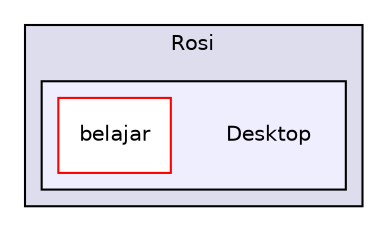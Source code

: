 digraph G {
  compound=true
  node [ fontsize=10, fontname="Helvetica"];
  edge [ labelfontsize=9, labelfontname="Helvetica"];
  subgraph clusterdir_C_3A_2FUsers_2FRosi_2F {
    graph [ bgcolor="#ddddee", pencolor="black", label="Rosi" fontname="Helvetica", fontsize=10, URL="dir_C_3A_2FUsers_2FRosi_2F.html"]
  subgraph clusterdir_C_3A_2FUsers_2FRosi_2FDesktop_2F {
    graph [ bgcolor="#eeeeff", pencolor="black", label="" URL="dir_C_3A_2FUsers_2FRosi_2FDesktop_2F.html"];
    dir_C_3A_2FUsers_2FRosi_2FDesktop_2F [shape=plaintext label="Desktop"];
    dir_C_3A_2FUsers_2FRosi_2FDesktop_2Fbelajar_2F [shape=box label="belajar" color="red" fillcolor="white" style="filled" URL="dir_C_3A_2FUsers_2FRosi_2FDesktop_2Fbelajar_2F.html"];
  }
  }
}

